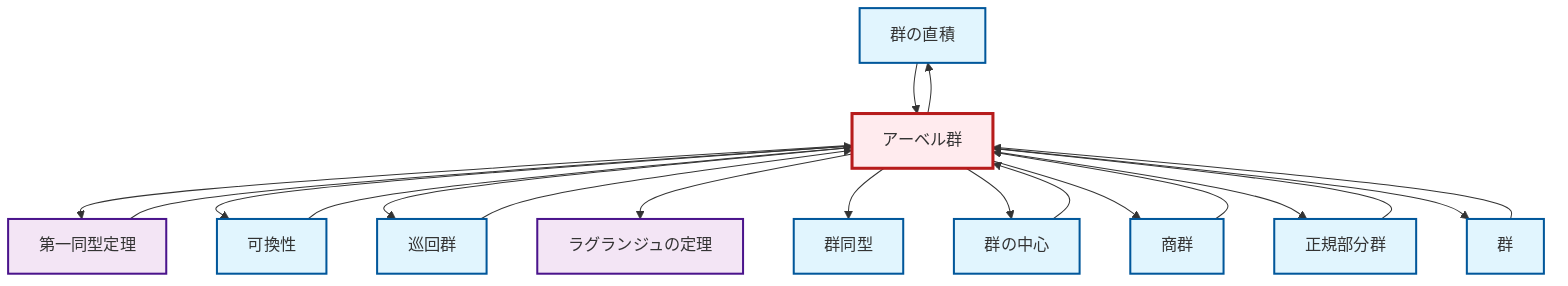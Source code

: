 graph TD
    classDef definition fill:#e1f5fe,stroke:#01579b,stroke-width:2px
    classDef theorem fill:#f3e5f5,stroke:#4a148c,stroke-width:2px
    classDef axiom fill:#fff3e0,stroke:#e65100,stroke-width:2px
    classDef example fill:#e8f5e9,stroke:#1b5e20,stroke-width:2px
    classDef current fill:#ffebee,stroke:#b71c1c,stroke-width:3px
    def-direct-product["群の直積"]:::definition
    def-normal-subgroup["正規部分群"]:::definition
    def-center-of-group["群の中心"]:::definition
    def-isomorphism["群同型"]:::definition
    def-commutativity["可換性"]:::definition
    def-abelian-group["アーベル群"]:::definition
    thm-first-isomorphism["第一同型定理"]:::theorem
    thm-lagrange["ラグランジュの定理"]:::theorem
    def-cyclic-group["巡回群"]:::definition
    def-group["群"]:::definition
    def-quotient-group["商群"]:::definition
    def-abelian-group --> thm-first-isomorphism
    def-abelian-group --> def-commutativity
    def-commutativity --> def-abelian-group
    def-normal-subgroup --> def-abelian-group
    def-abelian-group --> def-cyclic-group
    def-quotient-group --> def-abelian-group
    def-abelian-group --> thm-lagrange
    thm-first-isomorphism --> def-abelian-group
    def-abelian-group --> def-isomorphism
    def-abelian-group --> def-direct-product
    def-abelian-group --> def-center-of-group
    def-cyclic-group --> def-abelian-group
    def-abelian-group --> def-quotient-group
    def-direct-product --> def-abelian-group
    def-group --> def-abelian-group
    def-abelian-group --> def-normal-subgroup
    def-center-of-group --> def-abelian-group
    def-abelian-group --> def-group
    class def-abelian-group current